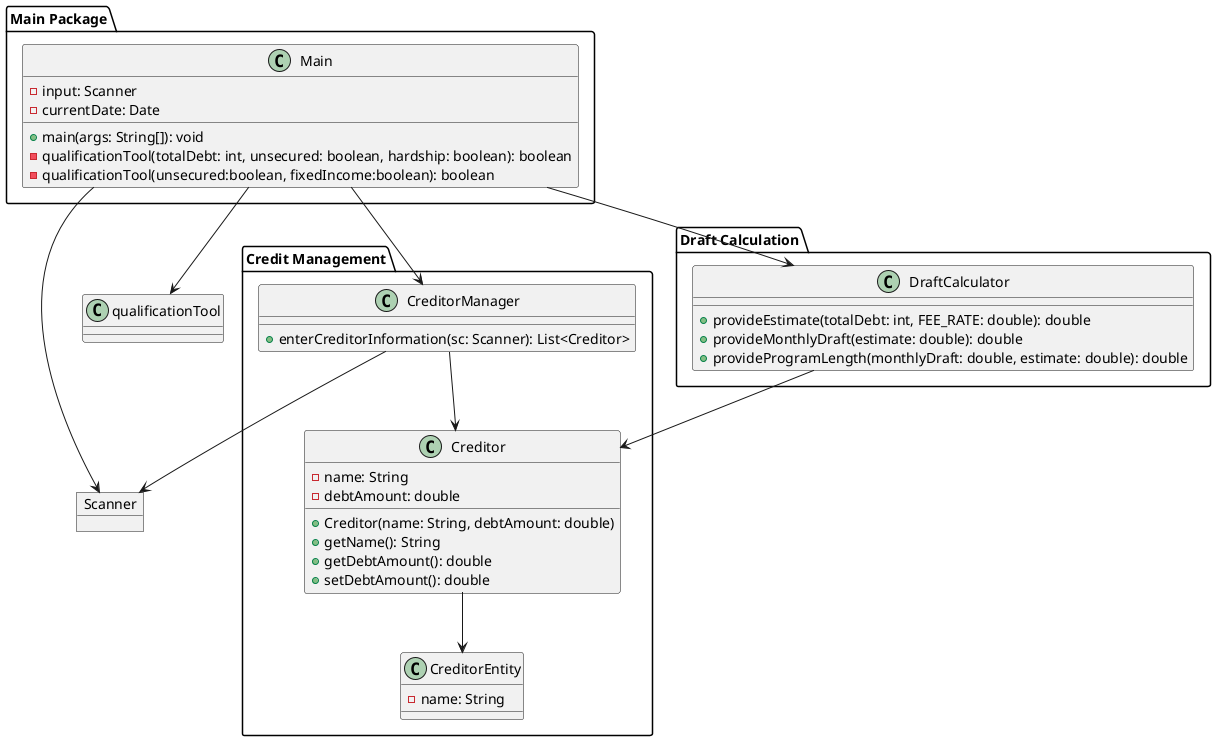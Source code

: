 @startuml
package "Main Package" {
    class Main {
        -input: Scanner
        -currentDate: Date
        + main(args: String[]): void
        - qualificationTool(totalDebt: int, unsecured: boolean, hardship: boolean): boolean
        - qualificationTool(unsecured:boolean, fixedIncome:boolean): boolean
    }
}

package "Credit Management" {
    class CreditorManager {
        + enterCreditorInformation(sc: Scanner): List<Creditor>
    }
    class Creditor {
        - name: String
                - debtAmount: double
                + Creditor(name: String, debtAmount: double)
                + getName(): String
                + getDebtAmount(): double
                + setDebtAmount(): double
    }
    class CreditorEntity {
        - name: String
    }
}

package "Draft Calculation" {
    class DraftCalculator {
        + provideEstimate(totalDebt: int, FEE_RATE: double): double
        + provideMonthlyDraft(estimate: double): double
        + provideProgramLength(monthlyDraft: double, estimate: double): double
    }
}

object Scanner {
}

Main --> Scanner
Main --> CreditorManager
Main --> DraftCalculator
Main --> qualificationTool

CreditorManager --> Scanner
CreditorManager --> Creditor
Creditor --> CreditorEntity

DraftCalculator --> Creditor

@enduml

